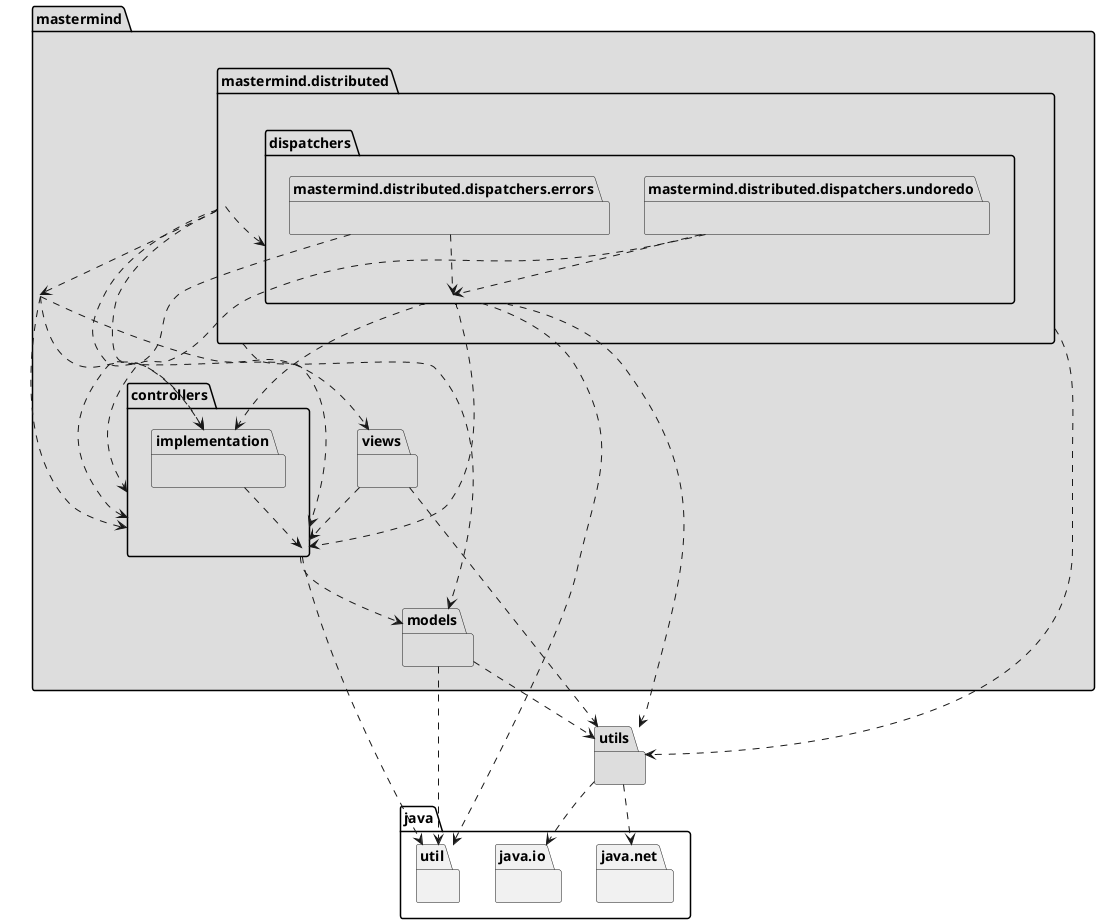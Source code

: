 @startuml
    package mastermind #DDDDDD { } 
mastermind .down.> mastermind.views
mastermind .down.> mastermind.controllers
mastermind .down.> mastermind.controllers.implementation

package mastermind.controllers #DDDDDD { } 
mastermind.controllers .down.> mastermind.models
mastermind.controllers .down.> java.util

package mastermind.controllers.implementation #DDDDDD { } 
mastermind.controllers.implementation .down.> mastermind.controllers

package mastermind.distributed #DDDDDD { } 
mastermind.distributed .down.> mastermind.distributed.dispatchers
mastermind.distributed .down.> mastermind.controllers.implementation
mastermind.distributed .down.> mastermind
mastermind.distributed .down.> mastermind.models
mastermind.distributed .down.> mastermind.controllers
mastermind.distributed .down.> utils

package mastermind.distributed.dispatchers #DDDDDD { } 
mastermind.distributed.dispatchers .down.> mastermind.controllers
mastermind.distributed.dispatchers .down.> mastermind.controllers.implementation
mastermind.distributed.dispatchers .down.> utils
mastermind.distributed.dispatchers .down.> java.util

package mastermind.distributed.dispatchers.errors #DDDDDD { } 
mastermind.distributed.dispatchers.errors .down.> mastermind.distributed.dispatchers
mastermind.distributed.dispatchers.errors .down.> mastermind.controllers

package mastermind.distributed.dispatchers.undoredo #DDDDDD { } 
mastermind.distributed.dispatchers.undoredo .down.> mastermind.distributed.dispatchers
mastermind.distributed.dispatchers.undoredo .down.> mastermind.controllers

package mastermind.models #DDDDDD { }
package java.util{ }
mastermind.models .down.> java.util
mastermind.models .down.> utils

package utils #DDDDDD { } 
package java.io{ }
utils .down.> java.io
package java.net{ }
utils .down.> java.net

package mastermind.views #DDDDDD { } 
mastermind.views .down.> mastermind.controllers
mastermind.views .down.> utils
@enduml